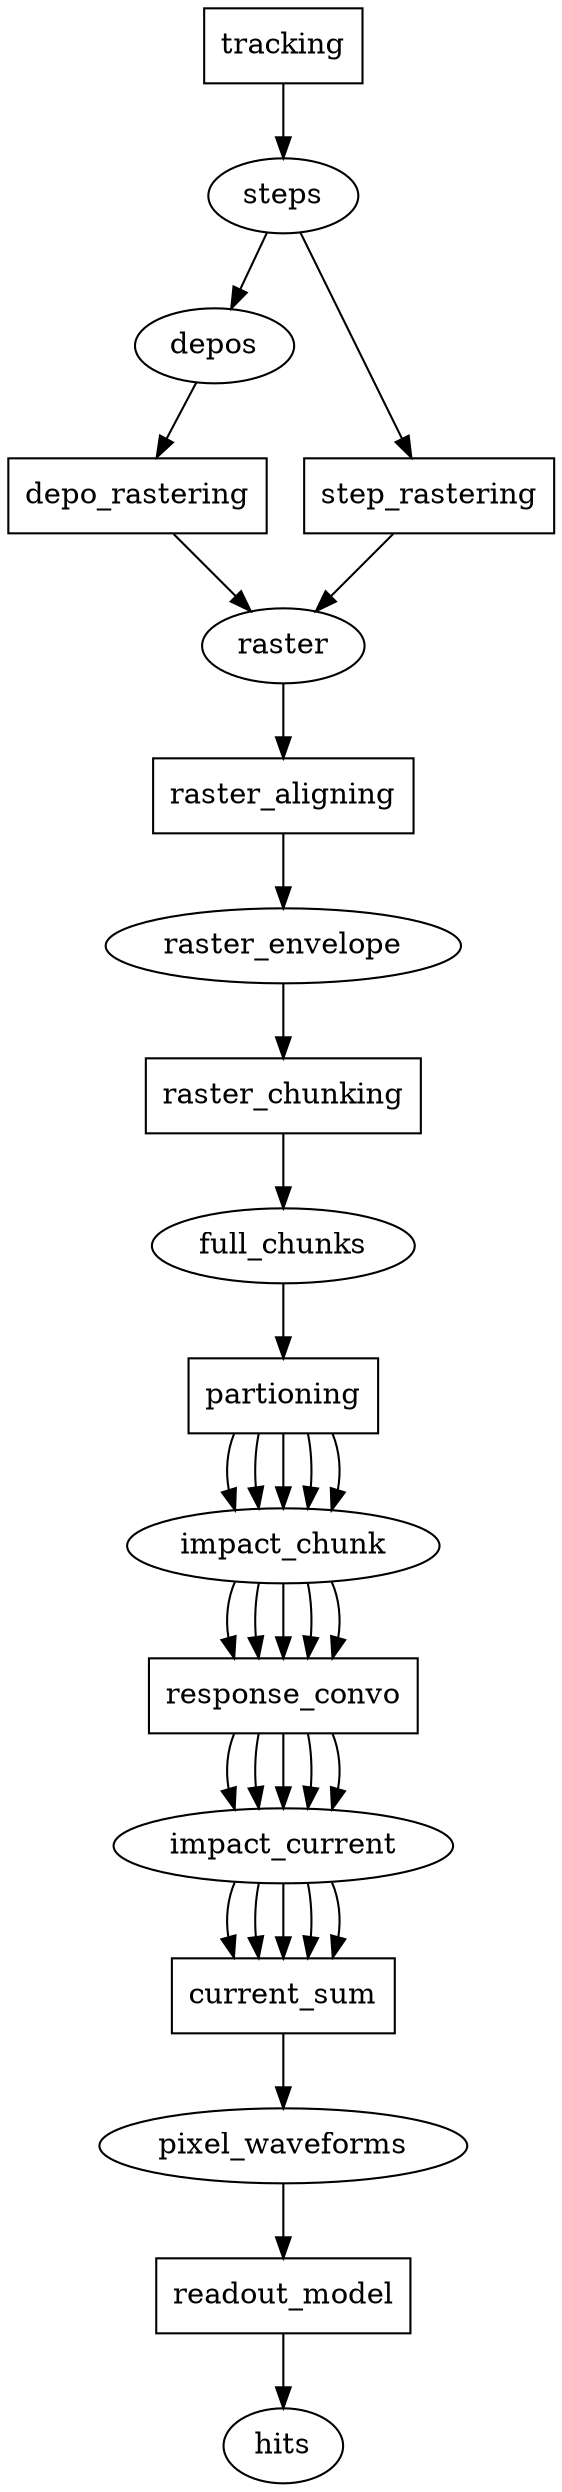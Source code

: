 digraph tred {
    steps
    depos
    raster
    raster_envelope
    full_chunks
    impact_chunk
    impact_current
    pixel_waveforms
    hits

    node[shape=box]             // procs


    tracking->steps
    steps->depos
    steps->step_rastering->raster
    depos->depo_rastering->raster
    raster->raster_aligning->raster_envelope
    raster_envelope->raster_chunking->full_chunks
    full_chunks->partioning
    partioning->impact_chunk
    partioning->impact_chunk
    partioning->impact_chunk
    partioning->impact_chunk
    partioning->impact_chunk
    impact_chunk->response_convo->impact_current
    impact_chunk->response_convo->impact_current
    impact_chunk->response_convo->impact_current
    impact_chunk->response_convo->impact_current
    impact_chunk->response_convo->impact_current
    impact_current->current_sum
    impact_current->current_sum
    impact_current->current_sum
    impact_current->current_sum
    impact_current->current_sum
    current_sum->pixel_waveforms
    pixel_waveforms->readout_model
    readout_model->hits
}
